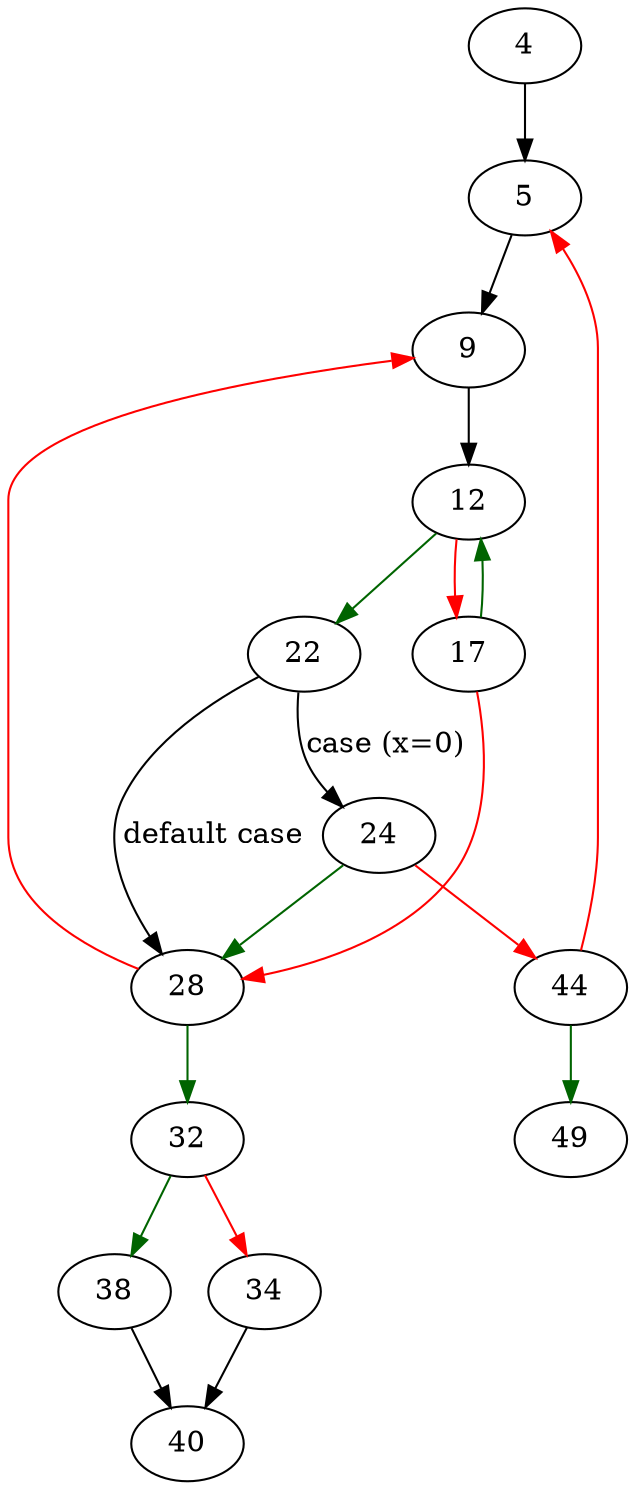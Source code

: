 strict digraph "parse_symbols" {
	// Node definitions.
	4 [entry=true];
	5;
	9;
	12;
	22;
	17;
	28;
	24;
	44;
	32;
	38;
	34;
	40;
	49;

	// Edge definitions.
	4 -> 5;
	5 -> 9;
	9 -> 12;
	12 -> 22 [
		color=darkgreen
		cond=true
	];
	12 -> 17 [
		color=red
		cond=false
	];
	22 -> 28 [
		cond="default case"
		label="default case"
	];
	22 -> 24 [
		cond="case (x=0)"
		label="case (x=0)"
	];
	17 -> 12 [
		color=darkgreen
		cond=true
	];
	17 -> 28 [
		color=red
		cond=false
	];
	28 -> 9 [
		color=red
		cond=false
	];
	28 -> 32 [
		color=darkgreen
		cond=true
	];
	24 -> 28 [
		color=darkgreen
		cond=true
	];
	24 -> 44 [
		color=red
		cond=false
	];
	44 -> 5 [
		color=red
		cond=false
	];
	44 -> 49 [
		color=darkgreen
		cond=true
	];
	32 -> 38 [
		color=darkgreen
		cond=true
	];
	32 -> 34 [
		color=red
		cond=false
	];
	38 -> 40;
	34 -> 40;
}